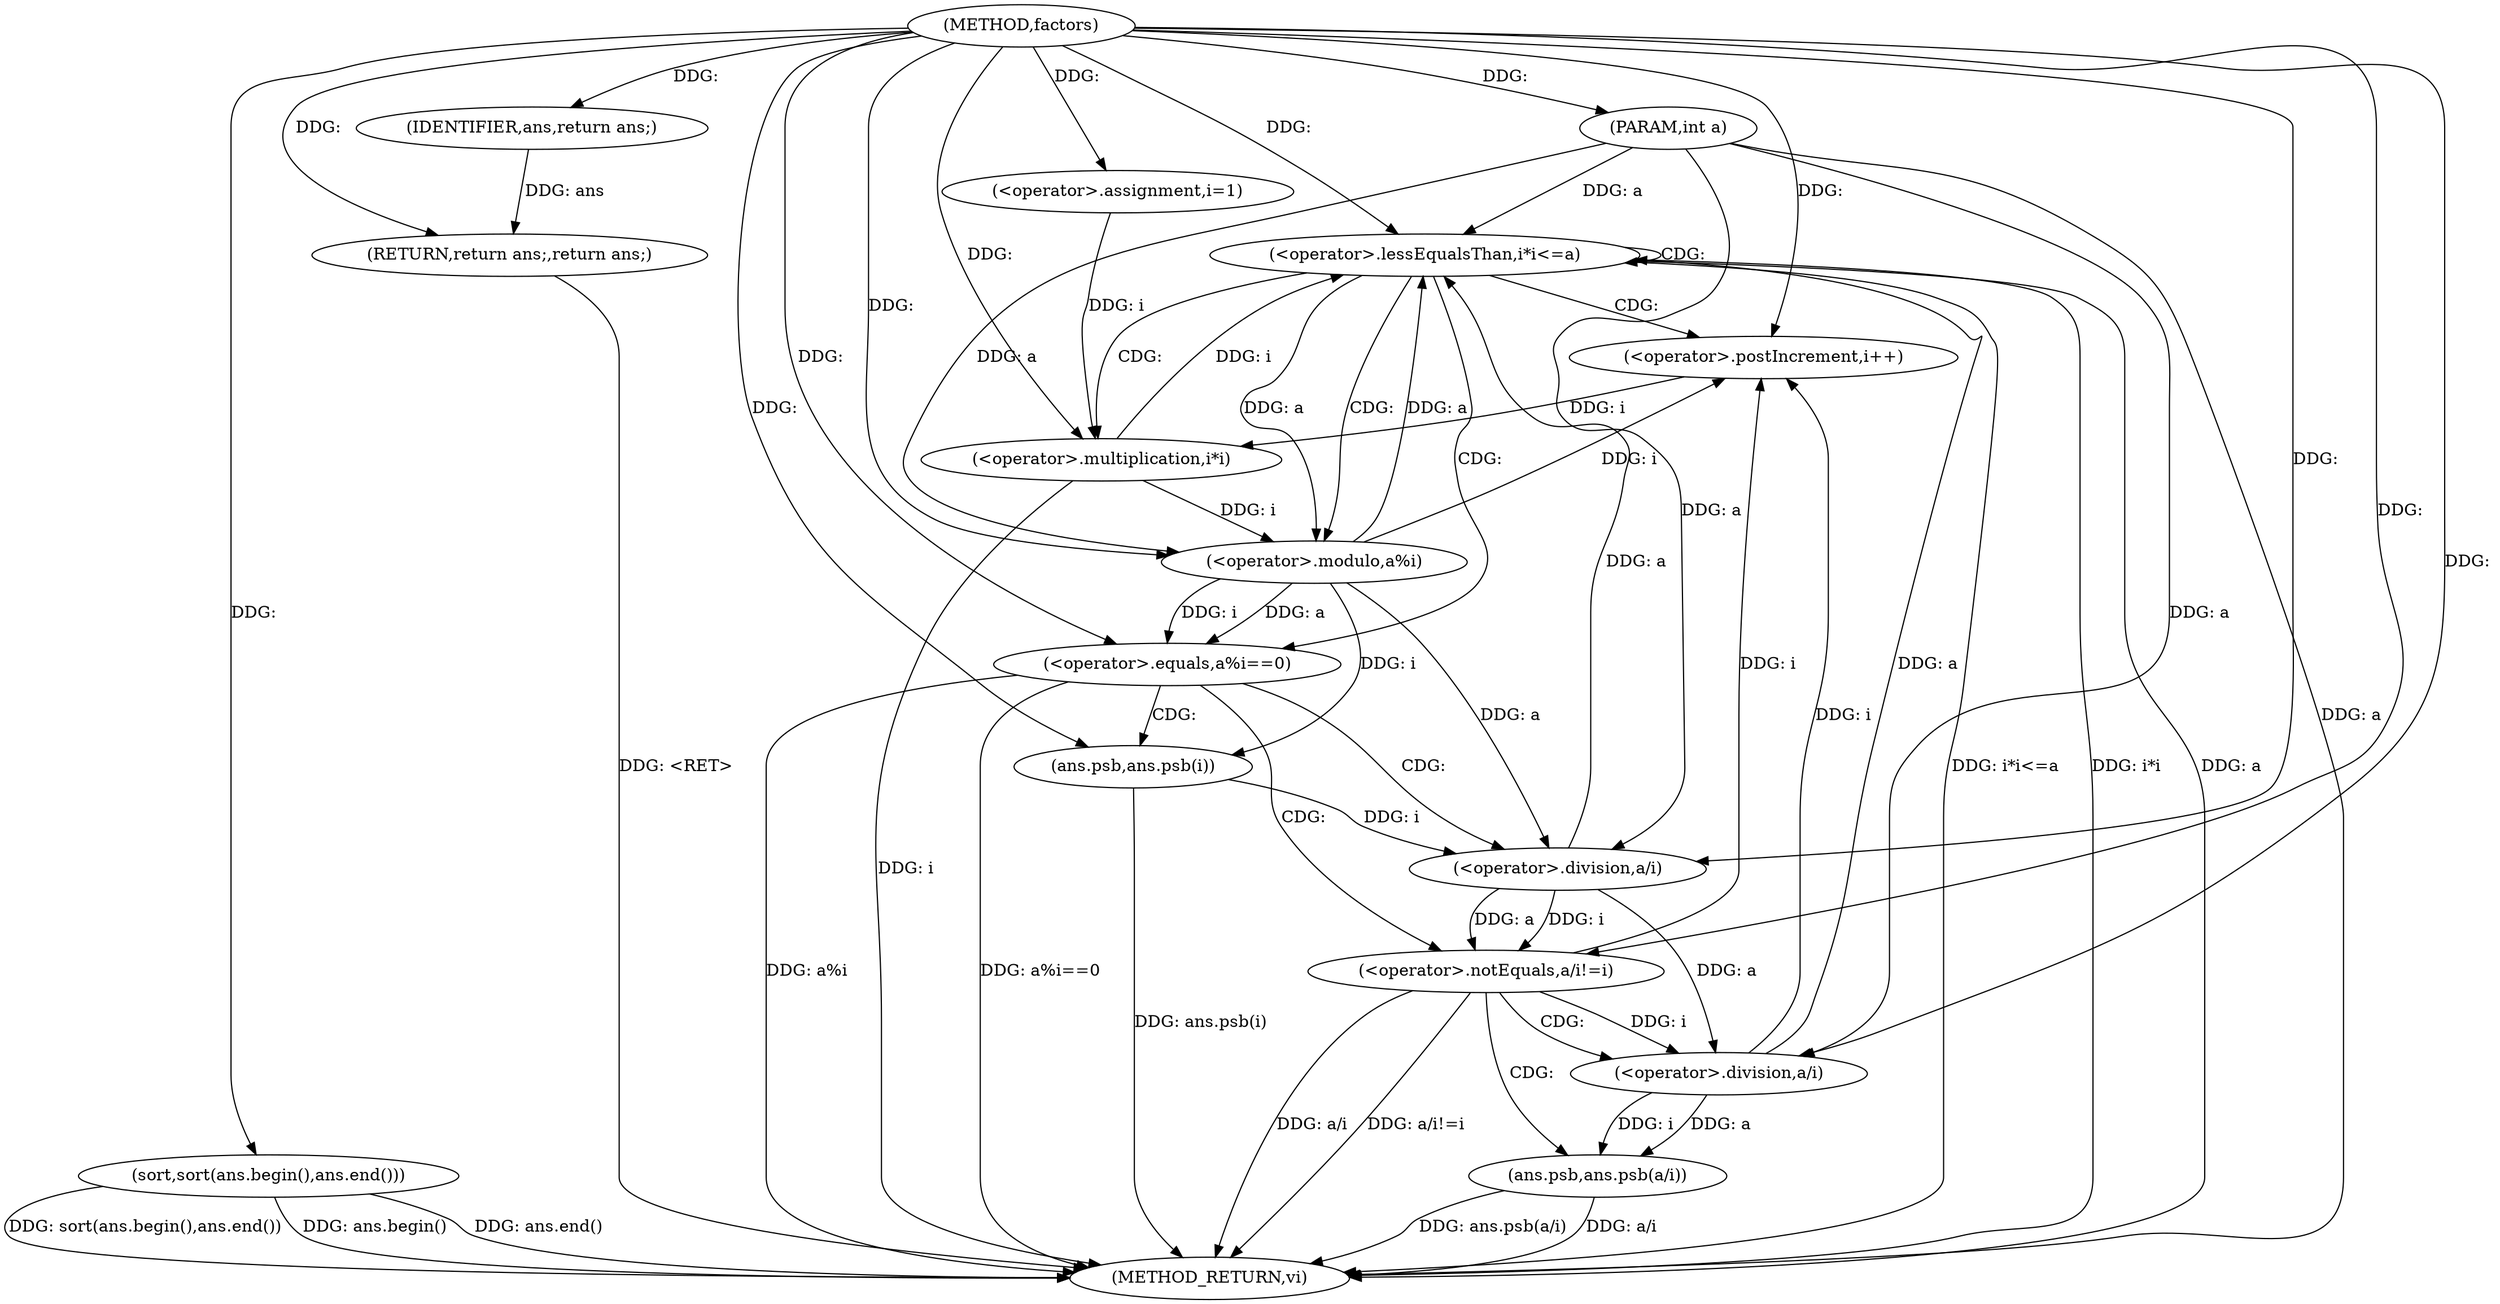 digraph "factors" {  
"1000205" [label = "(METHOD,factors)" ]
"1000246" [label = "(METHOD_RETURN,vi)" ]
"1000206" [label = "(PARAM,int a)" ]
"1000210" [label = "(<operator>.assignment,i=1)" ]
"1000241" [label = "(sort,sort(ans.begin(),ans.end()))" ]
"1000244" [label = "(RETURN,return ans;,return ans;)" ]
"1000214" [label = "(<operator>.lessEqualsThan,i*i<=a)" ]
"1000245" [label = "(IDENTIFIER,ans,return ans;)" ]
"1000239" [label = "(<operator>.postIncrement,i++)" ]
"1000215" [label = "(<operator>.multiplication,i*i)" ]
"1000221" [label = "(<operator>.equals,a%i==0)" ]
"1000227" [label = "(ans.psb,ans.psb(i))" ]
"1000222" [label = "(<operator>.modulo,a%i)" ]
"1000230" [label = "(<operator>.notEquals,a/i!=i)" ]
"1000235" [label = "(ans.psb,ans.psb(a/i))" ]
"1000231" [label = "(<operator>.division,a/i)" ]
"1000236" [label = "(<operator>.division,a/i)" ]
  "1000244" -> "1000246"  [ label = "DDG: <RET>"] 
  "1000206" -> "1000246"  [ label = "DDG: a"] 
  "1000215" -> "1000246"  [ label = "DDG: i"] 
  "1000214" -> "1000246"  [ label = "DDG: i*i"] 
  "1000214" -> "1000246"  [ label = "DDG: a"] 
  "1000214" -> "1000246"  [ label = "DDG: i*i<=a"] 
  "1000241" -> "1000246"  [ label = "DDG: ans.begin()"] 
  "1000241" -> "1000246"  [ label = "DDG: ans.end()"] 
  "1000241" -> "1000246"  [ label = "DDG: sort(ans.begin(),ans.end())"] 
  "1000221" -> "1000246"  [ label = "DDG: a%i"] 
  "1000221" -> "1000246"  [ label = "DDG: a%i==0"] 
  "1000227" -> "1000246"  [ label = "DDG: ans.psb(i)"] 
  "1000230" -> "1000246"  [ label = "DDG: a/i"] 
  "1000230" -> "1000246"  [ label = "DDG: a/i!=i"] 
  "1000235" -> "1000246"  [ label = "DDG: a/i"] 
  "1000235" -> "1000246"  [ label = "DDG: ans.psb(a/i)"] 
  "1000205" -> "1000206"  [ label = "DDG: "] 
  "1000205" -> "1000210"  [ label = "DDG: "] 
  "1000245" -> "1000244"  [ label = "DDG: ans"] 
  "1000205" -> "1000244"  [ label = "DDG: "] 
  "1000205" -> "1000241"  [ label = "DDG: "] 
  "1000205" -> "1000245"  [ label = "DDG: "] 
  "1000215" -> "1000214"  [ label = "DDG: i"] 
  "1000222" -> "1000214"  [ label = "DDG: a"] 
  "1000231" -> "1000214"  [ label = "DDG: a"] 
  "1000236" -> "1000214"  [ label = "DDG: a"] 
  "1000206" -> "1000214"  [ label = "DDG: a"] 
  "1000205" -> "1000214"  [ label = "DDG: "] 
  "1000210" -> "1000215"  [ label = "DDG: i"] 
  "1000239" -> "1000215"  [ label = "DDG: i"] 
  "1000205" -> "1000215"  [ label = "DDG: "] 
  "1000222" -> "1000239"  [ label = "DDG: i"] 
  "1000230" -> "1000239"  [ label = "DDG: i"] 
  "1000236" -> "1000239"  [ label = "DDG: i"] 
  "1000205" -> "1000239"  [ label = "DDG: "] 
  "1000222" -> "1000221"  [ label = "DDG: a"] 
  "1000222" -> "1000221"  [ label = "DDG: i"] 
  "1000205" -> "1000221"  [ label = "DDG: "] 
  "1000214" -> "1000222"  [ label = "DDG: a"] 
  "1000206" -> "1000222"  [ label = "DDG: a"] 
  "1000205" -> "1000222"  [ label = "DDG: "] 
  "1000215" -> "1000222"  [ label = "DDG: i"] 
  "1000222" -> "1000227"  [ label = "DDG: i"] 
  "1000205" -> "1000227"  [ label = "DDG: "] 
  "1000231" -> "1000230"  [ label = "DDG: i"] 
  "1000231" -> "1000230"  [ label = "DDG: a"] 
  "1000205" -> "1000230"  [ label = "DDG: "] 
  "1000236" -> "1000235"  [ label = "DDG: i"] 
  "1000236" -> "1000235"  [ label = "DDG: a"] 
  "1000222" -> "1000231"  [ label = "DDG: a"] 
  "1000206" -> "1000231"  [ label = "DDG: a"] 
  "1000205" -> "1000231"  [ label = "DDG: "] 
  "1000227" -> "1000231"  [ label = "DDG: i"] 
  "1000231" -> "1000236"  [ label = "DDG: a"] 
  "1000206" -> "1000236"  [ label = "DDG: a"] 
  "1000205" -> "1000236"  [ label = "DDG: "] 
  "1000230" -> "1000236"  [ label = "DDG: i"] 
  "1000214" -> "1000215"  [ label = "CDG: "] 
  "1000214" -> "1000222"  [ label = "CDG: "] 
  "1000214" -> "1000239"  [ label = "CDG: "] 
  "1000214" -> "1000214"  [ label = "CDG: "] 
  "1000214" -> "1000221"  [ label = "CDG: "] 
  "1000221" -> "1000231"  [ label = "CDG: "] 
  "1000221" -> "1000227"  [ label = "CDG: "] 
  "1000221" -> "1000230"  [ label = "CDG: "] 
  "1000230" -> "1000236"  [ label = "CDG: "] 
  "1000230" -> "1000235"  [ label = "CDG: "] 
}

